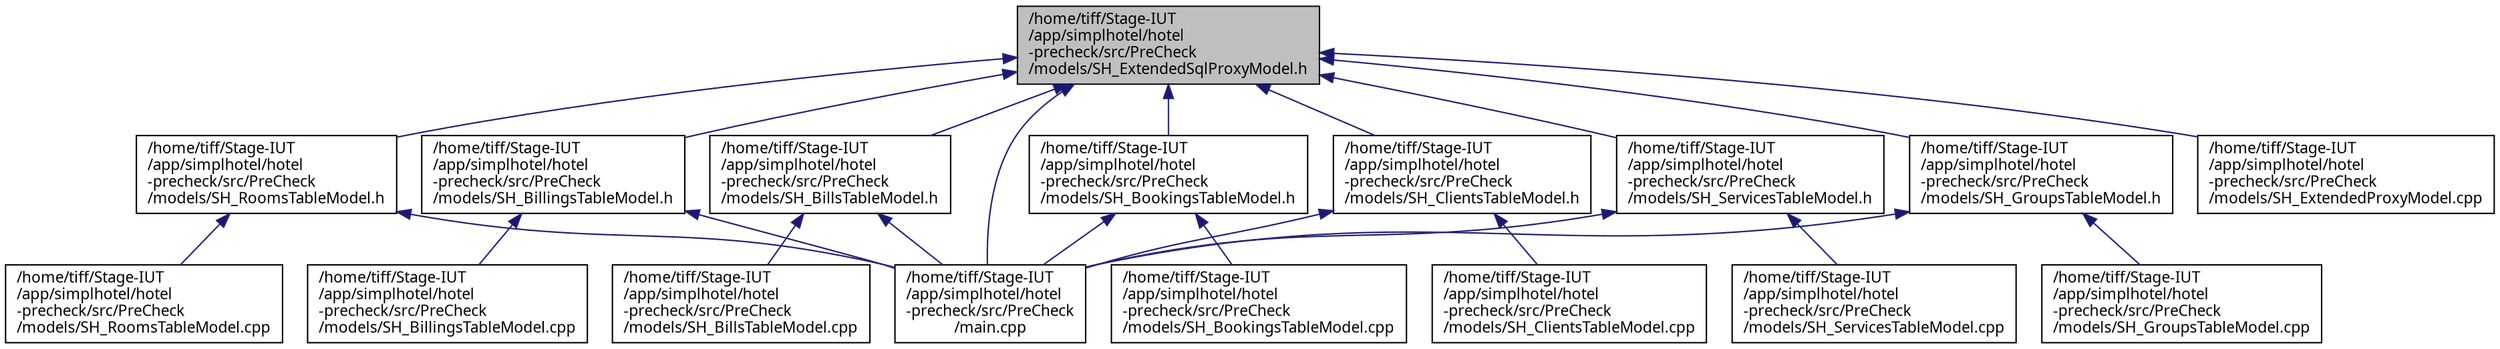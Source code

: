 digraph "/home/tiff/Stage-IUT/app/simplhotel/hotel-precheck/src/PreCheck/models/SH_ExtendedSqlProxyModel.h"
{
 // INTERACTIVE_SVG=YES
  bgcolor="transparent";
  edge [fontname="Verdana",fontsize="11",labelfontname="Verdana",labelfontsize="11"];
  node [fontname="Verdana",fontsize="11",shape=record];
  Node1 [label="/home/tiff/Stage-IUT\l/app/simplhotel/hotel\l-precheck/src/PreCheck\l/models/SH_ExtendedSqlProxyModel.h",height=0.2,width=0.4,color="black", fillcolor="grey75", style="filled" fontcolor="black"];
  Node1 -> Node2 [dir="back",color="midnightblue",fontsize="11",style="solid"];
  Node2 [label="/home/tiff/Stage-IUT\l/app/simplhotel/hotel\l-precheck/src/PreCheck\l/main.cpp",height=0.2,width=0.4,color="black",URL="$main_8cpp.html"];
  Node1 -> Node3 [dir="back",color="midnightblue",fontsize="11",style="solid"];
  Node3 [label="/home/tiff/Stage-IUT\l/app/simplhotel/hotel\l-precheck/src/PreCheck\l/models/SH_RoomsTableModel.h",height=0.2,width=0.4,color="black",URL="$SH__RoomsTableModel_8h.html"];
  Node3 -> Node2 [dir="back",color="midnightblue",fontsize="11",style="solid"];
  Node3 -> Node4 [dir="back",color="midnightblue",fontsize="11",style="solid"];
  Node4 [label="/home/tiff/Stage-IUT\l/app/simplhotel/hotel\l-precheck/src/PreCheck\l/models/SH_RoomsTableModel.cpp",height=0.2,width=0.4,color="black",URL="$SH__RoomsTableModel_8cpp.html"];
  Node1 -> Node5 [dir="back",color="midnightblue",fontsize="11",style="solid"];
  Node5 [label="/home/tiff/Stage-IUT\l/app/simplhotel/hotel\l-precheck/src/PreCheck\l/models/SH_BillingsTableModel.h",height=0.2,width=0.4,color="black",URL="$SH__BillingsTableModel_8h.html"];
  Node5 -> Node2 [dir="back",color="midnightblue",fontsize="11",style="solid"];
  Node5 -> Node6 [dir="back",color="midnightblue",fontsize="11",style="solid"];
  Node6 [label="/home/tiff/Stage-IUT\l/app/simplhotel/hotel\l-precheck/src/PreCheck\l/models/SH_BillingsTableModel.cpp",height=0.2,width=0.4,color="black",URL="$SH__BillingsTableModel_8cpp.html"];
  Node1 -> Node7 [dir="back",color="midnightblue",fontsize="11",style="solid"];
  Node7 [label="/home/tiff/Stage-IUT\l/app/simplhotel/hotel\l-precheck/src/PreCheck\l/models/SH_BillsTableModel.h",height=0.2,width=0.4,color="black",URL="$SH__BillsTableModel_8h.html"];
  Node7 -> Node2 [dir="back",color="midnightblue",fontsize="11",style="solid"];
  Node7 -> Node8 [dir="back",color="midnightblue",fontsize="11",style="solid"];
  Node8 [label="/home/tiff/Stage-IUT\l/app/simplhotel/hotel\l-precheck/src/PreCheck\l/models/SH_BillsTableModel.cpp",height=0.2,width=0.4,color="black",URL="$SH__BillsTableModel_8cpp.html"];
  Node1 -> Node9 [dir="back",color="midnightblue",fontsize="11",style="solid"];
  Node9 [label="/home/tiff/Stage-IUT\l/app/simplhotel/hotel\l-precheck/src/PreCheck\l/models/SH_BookingsTableModel.h",height=0.2,width=0.4,color="black",URL="$SH__BookingsTableModel_8h.html"];
  Node9 -> Node2 [dir="back",color="midnightblue",fontsize="11",style="solid"];
  Node9 -> Node10 [dir="back",color="midnightblue",fontsize="11",style="solid"];
  Node10 [label="/home/tiff/Stage-IUT\l/app/simplhotel/hotel\l-precheck/src/PreCheck\l/models/SH_BookingsTableModel.cpp",height=0.2,width=0.4,color="black",URL="$SH__BookingsTableModel_8cpp.html"];
  Node1 -> Node11 [dir="back",color="midnightblue",fontsize="11",style="solid"];
  Node11 [label="/home/tiff/Stage-IUT\l/app/simplhotel/hotel\l-precheck/src/PreCheck\l/models/SH_ClientsTableModel.h",height=0.2,width=0.4,color="black",URL="$SH__ClientsTableModel_8h.html"];
  Node11 -> Node2 [dir="back",color="midnightblue",fontsize="11",style="solid"];
  Node11 -> Node12 [dir="back",color="midnightblue",fontsize="11",style="solid"];
  Node12 [label="/home/tiff/Stage-IUT\l/app/simplhotel/hotel\l-precheck/src/PreCheck\l/models/SH_ClientsTableModel.cpp",height=0.2,width=0.4,color="black",URL="$SH__ClientsTableModel_8cpp.html"];
  Node1 -> Node13 [dir="back",color="midnightblue",fontsize="11",style="solid"];
  Node13 [label="/home/tiff/Stage-IUT\l/app/simplhotel/hotel\l-precheck/src/PreCheck\l/models/SH_ServicesTableModel.h",height=0.2,width=0.4,color="black",URL="$SH__ServicesTableModel_8h.html"];
  Node13 -> Node2 [dir="back",color="midnightblue",fontsize="11",style="solid"];
  Node13 -> Node14 [dir="back",color="midnightblue",fontsize="11",style="solid"];
  Node14 [label="/home/tiff/Stage-IUT\l/app/simplhotel/hotel\l-precheck/src/PreCheck\l/models/SH_ServicesTableModel.cpp",height=0.2,width=0.4,color="black",URL="$SH__ServicesTableModel_8cpp.html"];
  Node1 -> Node15 [dir="back",color="midnightblue",fontsize="11",style="solid"];
  Node15 [label="/home/tiff/Stage-IUT\l/app/simplhotel/hotel\l-precheck/src/PreCheck\l/models/SH_GroupsTableModel.h",height=0.2,width=0.4,color="black",URL="$SH__GroupsTableModel_8h.html"];
  Node15 -> Node2 [dir="back",color="midnightblue",fontsize="11",style="solid"];
  Node15 -> Node16 [dir="back",color="midnightblue",fontsize="11",style="solid"];
  Node16 [label="/home/tiff/Stage-IUT\l/app/simplhotel/hotel\l-precheck/src/PreCheck\l/models/SH_GroupsTableModel.cpp",height=0.2,width=0.4,color="black",URL="$SH__GroupsTableModel_8cpp.html"];
  Node1 -> Node17 [dir="back",color="midnightblue",fontsize="11",style="solid"];
  Node17 [label="/home/tiff/Stage-IUT\l/app/simplhotel/hotel\l-precheck/src/PreCheck\l/models/SH_ExtendedProxyModel.cpp",height=0.2,width=0.4,color="black",URL="$SH__ExtendedProxyModel_8cpp.html"];
}
